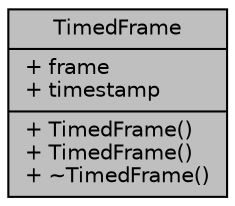 digraph "TimedFrame"
{
 // INTERACTIVE_SVG=YES
 // LATEX_PDF_SIZE
  edge [fontname="Helvetica",fontsize="10",labelfontname="Helvetica",labelfontsize="10"];
  node [fontname="Helvetica",fontsize="10",shape=record];
  Node1 [label="{TimedFrame\n|+ frame\l+ timestamp\l|+ TimedFrame()\l+ TimedFrame()\l+ ~TimedFrame()\l}",height=0.2,width=0.4,color="black", fillcolor="grey75", style="filled", fontcolor="black",tooltip=" "];
}
